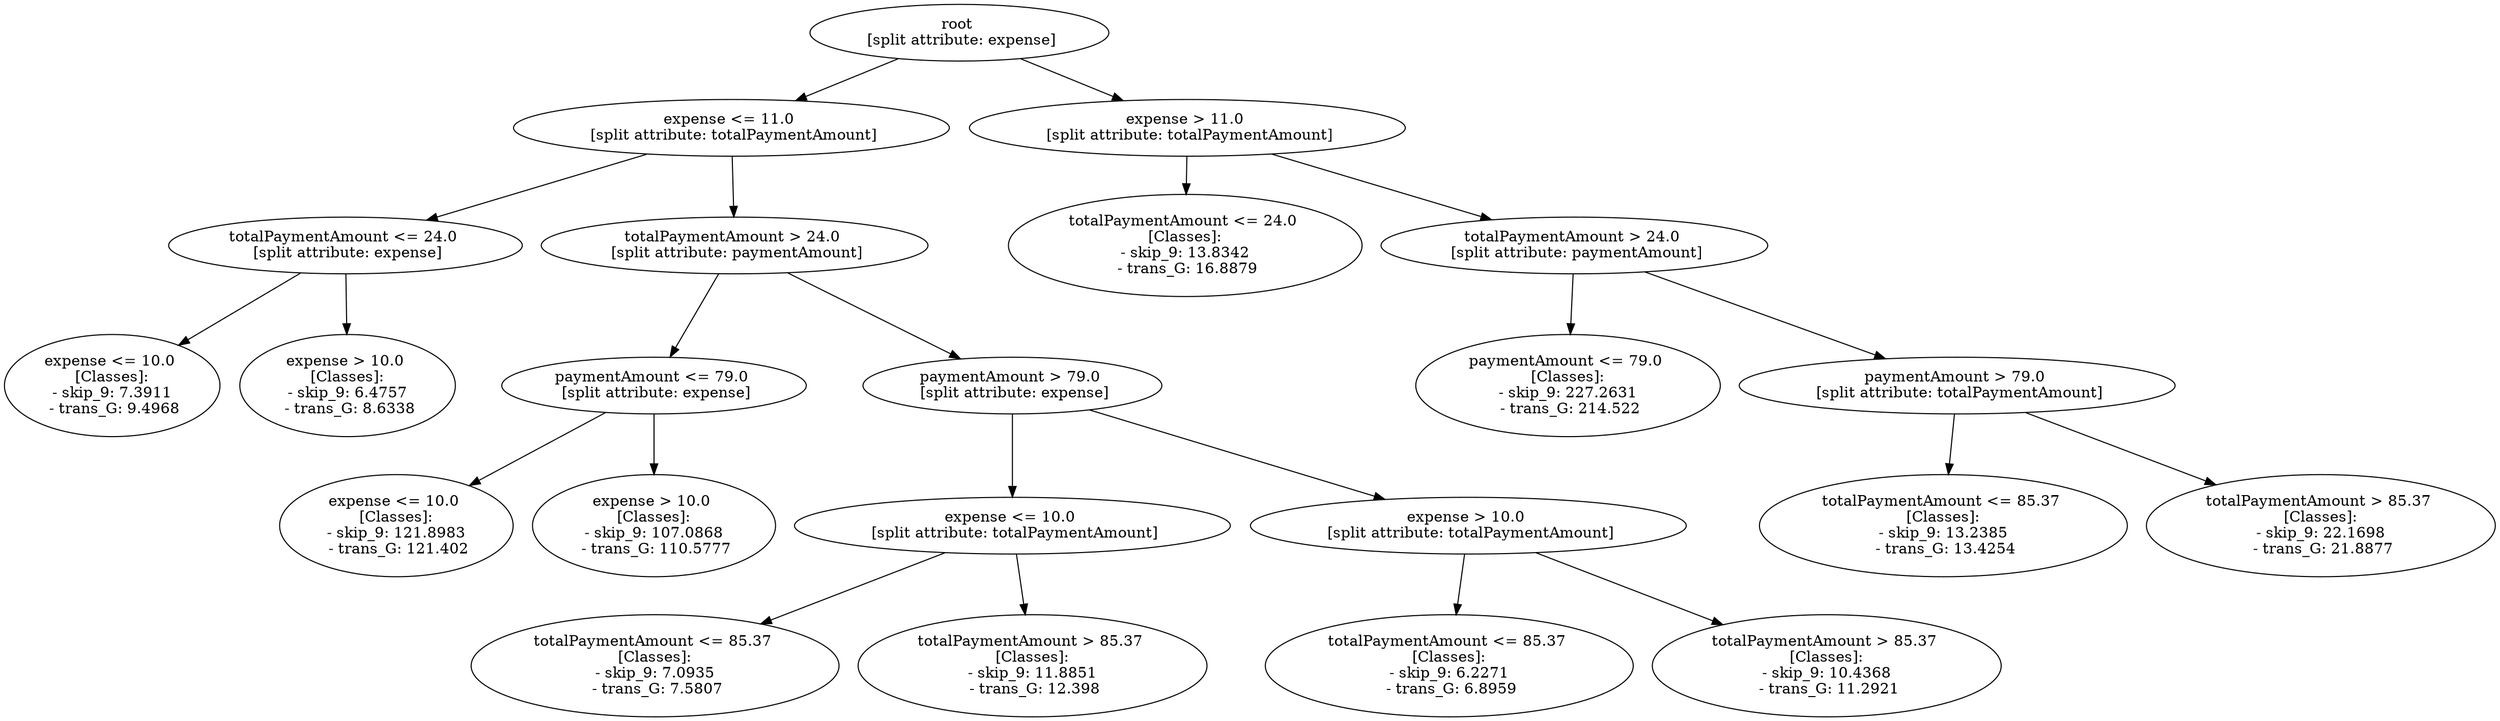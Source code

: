 // Road_Traffic_Fine_Management_Process-p_13-5
digraph "Road_Traffic_Fine_Management_Process-p_13-5" {
	"4bc59db0-db1e-4102-9f7f-73ab526a05f2" [label="root 
 [split attribute: expense]"]
	"bcd9e2e5-c850-4b11-86cf-9a249c1a46d5" [label="expense <= 11.0 
 [split attribute: totalPaymentAmount]"]
	"4bc59db0-db1e-4102-9f7f-73ab526a05f2" -> "bcd9e2e5-c850-4b11-86cf-9a249c1a46d5"
	"e8ec0c11-9d8f-4d9d-ba13-eb345785472f" [label="totalPaymentAmount <= 24.0 
 [split attribute: expense]"]
	"bcd9e2e5-c850-4b11-86cf-9a249c1a46d5" -> "e8ec0c11-9d8f-4d9d-ba13-eb345785472f"
	"938f0740-8cee-416e-8dfb-d7fe0ba51d79" [label="expense <= 10.0 
 [Classes]: 
 - skip_9: 7.3911 
 - trans_G: 9.4968"]
	"e8ec0c11-9d8f-4d9d-ba13-eb345785472f" -> "938f0740-8cee-416e-8dfb-d7fe0ba51d79"
	"8820e92a-27e6-4cb0-9d32-07533782bfbe" [label="expense > 10.0 
 [Classes]: 
 - skip_9: 6.4757 
 - trans_G: 8.6338"]
	"e8ec0c11-9d8f-4d9d-ba13-eb345785472f" -> "8820e92a-27e6-4cb0-9d32-07533782bfbe"
	"3e9ec1b3-5ee3-4be5-a6e3-a89aebf37b77" [label="totalPaymentAmount > 24.0 
 [split attribute: paymentAmount]"]
	"bcd9e2e5-c850-4b11-86cf-9a249c1a46d5" -> "3e9ec1b3-5ee3-4be5-a6e3-a89aebf37b77"
	"2b91615c-167a-45aa-8a10-3b257c15a429" [label="paymentAmount <= 79.0 
 [split attribute: expense]"]
	"3e9ec1b3-5ee3-4be5-a6e3-a89aebf37b77" -> "2b91615c-167a-45aa-8a10-3b257c15a429"
	"e583b2a4-a046-4916-800a-19cf7eb72e31" [label="expense <= 10.0 
 [Classes]: 
 - skip_9: 121.8983 
 - trans_G: 121.402"]
	"2b91615c-167a-45aa-8a10-3b257c15a429" -> "e583b2a4-a046-4916-800a-19cf7eb72e31"
	"ddbd1dcc-1da3-4516-9f23-99d5d4dcd8d6" [label="expense > 10.0 
 [Classes]: 
 - skip_9: 107.0868 
 - trans_G: 110.5777"]
	"2b91615c-167a-45aa-8a10-3b257c15a429" -> "ddbd1dcc-1da3-4516-9f23-99d5d4dcd8d6"
	"9dd7439a-fee3-4b90-ab07-40d7c90f2b91" [label="paymentAmount > 79.0 
 [split attribute: expense]"]
	"3e9ec1b3-5ee3-4be5-a6e3-a89aebf37b77" -> "9dd7439a-fee3-4b90-ab07-40d7c90f2b91"
	"adfb7dfd-7702-4e5c-b686-8d17e4ec419c" [label="expense <= 10.0 
 [split attribute: totalPaymentAmount]"]
	"9dd7439a-fee3-4b90-ab07-40d7c90f2b91" -> "adfb7dfd-7702-4e5c-b686-8d17e4ec419c"
	"6ff4e335-bed8-4fbd-af7b-f21dfbc87831" [label="totalPaymentAmount <= 85.37 
 [Classes]: 
 - skip_9: 7.0935 
 - trans_G: 7.5807"]
	"adfb7dfd-7702-4e5c-b686-8d17e4ec419c" -> "6ff4e335-bed8-4fbd-af7b-f21dfbc87831"
	"94a9023b-8ad4-4726-9dfe-5ad33fc09bc7" [label="totalPaymentAmount > 85.37 
 [Classes]: 
 - skip_9: 11.8851 
 - trans_G: 12.398"]
	"adfb7dfd-7702-4e5c-b686-8d17e4ec419c" -> "94a9023b-8ad4-4726-9dfe-5ad33fc09bc7"
	"df5072db-37e2-4fb5-b0ec-ddc976b4730c" [label="expense > 10.0 
 [split attribute: totalPaymentAmount]"]
	"9dd7439a-fee3-4b90-ab07-40d7c90f2b91" -> "df5072db-37e2-4fb5-b0ec-ddc976b4730c"
	"11d6e3e8-af8e-40b3-8073-82133b997705" [label="totalPaymentAmount <= 85.37 
 [Classes]: 
 - skip_9: 6.2271 
 - trans_G: 6.8959"]
	"df5072db-37e2-4fb5-b0ec-ddc976b4730c" -> "11d6e3e8-af8e-40b3-8073-82133b997705"
	"83fe9b05-2ebc-4f98-b08d-3b68caaad172" [label="totalPaymentAmount > 85.37 
 [Classes]: 
 - skip_9: 10.4368 
 - trans_G: 11.2921"]
	"df5072db-37e2-4fb5-b0ec-ddc976b4730c" -> "83fe9b05-2ebc-4f98-b08d-3b68caaad172"
	"e4f1db06-7942-48a6-ba11-842ecc31a4ba" [label="expense > 11.0 
 [split attribute: totalPaymentAmount]"]
	"4bc59db0-db1e-4102-9f7f-73ab526a05f2" -> "e4f1db06-7942-48a6-ba11-842ecc31a4ba"
	"56d44667-7f2b-483a-ae33-7f6b9e35dbfe" [label="totalPaymentAmount <= 24.0 
 [Classes]: 
 - skip_9: 13.8342 
 - trans_G: 16.8879"]
	"e4f1db06-7942-48a6-ba11-842ecc31a4ba" -> "56d44667-7f2b-483a-ae33-7f6b9e35dbfe"
	"b9ee9388-9553-455c-9dda-457090132da3" [label="totalPaymentAmount > 24.0 
 [split attribute: paymentAmount]"]
	"e4f1db06-7942-48a6-ba11-842ecc31a4ba" -> "b9ee9388-9553-455c-9dda-457090132da3"
	"eac14034-728c-4cca-8eb6-8f651bb16c7d" [label="paymentAmount <= 79.0 
 [Classes]: 
 - skip_9: 227.2631 
 - trans_G: 214.522"]
	"b9ee9388-9553-455c-9dda-457090132da3" -> "eac14034-728c-4cca-8eb6-8f651bb16c7d"
	"9b6f00eb-be49-4790-b6e5-d8673eeffdba" [label="paymentAmount > 79.0 
 [split attribute: totalPaymentAmount]"]
	"b9ee9388-9553-455c-9dda-457090132da3" -> "9b6f00eb-be49-4790-b6e5-d8673eeffdba"
	"97880666-5c58-4ca5-bb8c-b75165b770bc" [label="totalPaymentAmount <= 85.37 
 [Classes]: 
 - skip_9: 13.2385 
 - trans_G: 13.4254"]
	"9b6f00eb-be49-4790-b6e5-d8673eeffdba" -> "97880666-5c58-4ca5-bb8c-b75165b770bc"
	"f4ef9bed-76e9-43ea-842e-900edf192a0f" [label="totalPaymentAmount > 85.37 
 [Classes]: 
 - skip_9: 22.1698 
 - trans_G: 21.8877"]
	"9b6f00eb-be49-4790-b6e5-d8673eeffdba" -> "f4ef9bed-76e9-43ea-842e-900edf192a0f"
}
